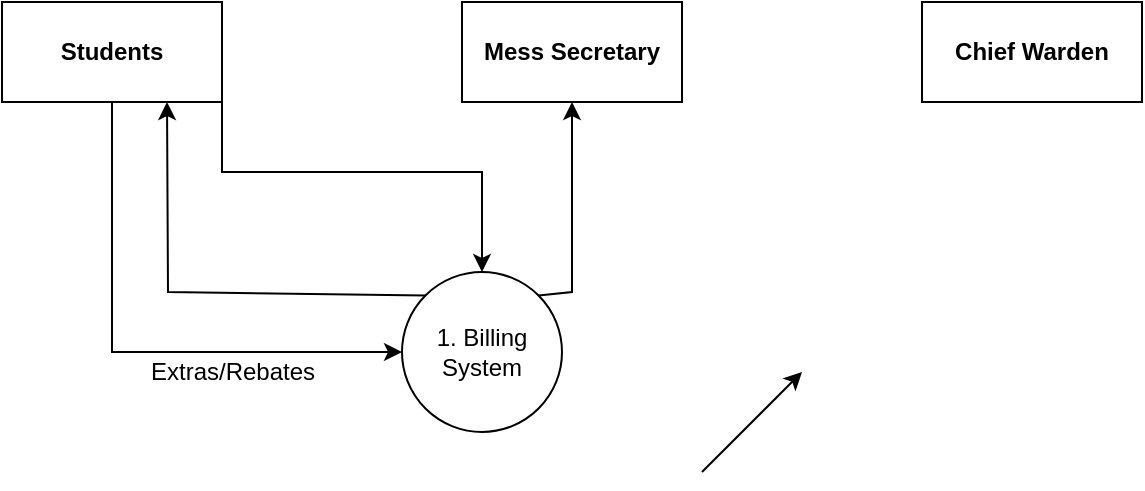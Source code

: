 <mxfile version="18.1.3" type="github">
  <diagram id="C5RBs43oDa-KdzZeNtuy" name="Page-1">
    <mxGraphModel dx="1060" dy="563" grid="1" gridSize="10" guides="1" tooltips="1" connect="1" arrows="1" fold="1" page="1" pageScale="1" pageWidth="827" pageHeight="1169" math="0" shadow="0">
      <root>
        <mxCell id="WIyWlLk6GJQsqaUBKTNV-0" />
        <mxCell id="WIyWlLk6GJQsqaUBKTNV-1" parent="WIyWlLk6GJQsqaUBKTNV-0" />
        <mxCell id="BfKTVqbURA2rW4PKzyzV-0" value="Students" style="rounded=0;whiteSpace=wrap;html=1;fontStyle=1" vertex="1" parent="WIyWlLk6GJQsqaUBKTNV-1">
          <mxGeometry x="40" y="25" width="110" height="50" as="geometry" />
        </mxCell>
        <mxCell id="BfKTVqbURA2rW4PKzyzV-3" value="&lt;b&gt;Mess Secretary&lt;/b&gt;" style="rounded=0;whiteSpace=wrap;html=1;" vertex="1" parent="WIyWlLk6GJQsqaUBKTNV-1">
          <mxGeometry x="270" y="25" width="110" height="50" as="geometry" />
        </mxCell>
        <mxCell id="BfKTVqbURA2rW4PKzyzV-4" value="&lt;b&gt;Chief Warden&lt;/b&gt;" style="rounded=0;whiteSpace=wrap;html=1;" vertex="1" parent="WIyWlLk6GJQsqaUBKTNV-1">
          <mxGeometry x="500" y="25" width="110" height="50" as="geometry" />
        </mxCell>
        <mxCell id="BfKTVqbURA2rW4PKzyzV-5" value="1. Billing System" style="ellipse;whiteSpace=wrap;html=1;aspect=fixed;" vertex="1" parent="WIyWlLk6GJQsqaUBKTNV-1">
          <mxGeometry x="240" y="160" width="80" height="80" as="geometry" />
        </mxCell>
        <mxCell id="BfKTVqbURA2rW4PKzyzV-6" value="" style="endArrow=classic;html=1;rounded=0;exitX=0.5;exitY=1;exitDx=0;exitDy=0;" edge="1" parent="WIyWlLk6GJQsqaUBKTNV-1" source="BfKTVqbURA2rW4PKzyzV-0">
          <mxGeometry width="50" height="50" relative="1" as="geometry">
            <mxPoint x="390" y="270" as="sourcePoint" />
            <mxPoint x="240" y="200" as="targetPoint" />
            <Array as="points">
              <mxPoint x="95" y="200" />
            </Array>
          </mxGeometry>
        </mxCell>
        <mxCell id="BfKTVqbURA2rW4PKzyzV-8" value="" style="endArrow=classic;html=1;rounded=0;entryX=0.75;entryY=1;entryDx=0;entryDy=0;exitX=0;exitY=0;exitDx=0;exitDy=0;" edge="1" parent="WIyWlLk6GJQsqaUBKTNV-1" source="BfKTVqbURA2rW4PKzyzV-5" target="BfKTVqbURA2rW4PKzyzV-0">
          <mxGeometry width="50" height="50" relative="1" as="geometry">
            <mxPoint x="230" y="170" as="sourcePoint" />
            <mxPoint x="440" y="210" as="targetPoint" />
            <Array as="points">
              <mxPoint x="123" y="170" />
            </Array>
          </mxGeometry>
        </mxCell>
        <mxCell id="BfKTVqbURA2rW4PKzyzV-9" value="" style="endArrow=classic;html=1;rounded=0;exitX=1;exitY=1;exitDx=0;exitDy=0;entryX=0.5;entryY=0;entryDx=0;entryDy=0;" edge="1" parent="WIyWlLk6GJQsqaUBKTNV-1" source="BfKTVqbURA2rW4PKzyzV-0" target="BfKTVqbURA2rW4PKzyzV-5">
          <mxGeometry width="50" height="50" relative="1" as="geometry">
            <mxPoint x="390" y="260" as="sourcePoint" />
            <mxPoint x="150" y="150" as="targetPoint" />
            <Array as="points">
              <mxPoint x="150" y="110" />
              <mxPoint x="280" y="110" />
            </Array>
          </mxGeometry>
        </mxCell>
        <mxCell id="BfKTVqbURA2rW4PKzyzV-10" value="" style="endArrow=classic;html=1;rounded=0;entryX=0.5;entryY=1;entryDx=0;entryDy=0;exitX=1;exitY=0;exitDx=0;exitDy=0;" edge="1" parent="WIyWlLk6GJQsqaUBKTNV-1" source="BfKTVqbURA2rW4PKzyzV-5" target="BfKTVqbURA2rW4PKzyzV-3">
          <mxGeometry width="50" height="50" relative="1" as="geometry">
            <mxPoint x="330" y="180" as="sourcePoint" />
            <mxPoint x="440" y="210" as="targetPoint" />
            <Array as="points">
              <mxPoint x="325" y="170" />
            </Array>
          </mxGeometry>
        </mxCell>
        <mxCell id="BfKTVqbURA2rW4PKzyzV-11" value="" style="endArrow=classic;html=1;rounded=0;" edge="1" parent="WIyWlLk6GJQsqaUBKTNV-1">
          <mxGeometry width="50" height="50" relative="1" as="geometry">
            <mxPoint x="390" y="260" as="sourcePoint" />
            <mxPoint x="440" y="210" as="targetPoint" />
          </mxGeometry>
        </mxCell>
        <mxCell id="BfKTVqbURA2rW4PKzyzV-12" value="Extras/Rebates" style="text;html=1;align=center;verticalAlign=middle;resizable=0;points=[];autosize=1;strokeColor=none;fillColor=none;" vertex="1" parent="WIyWlLk6GJQsqaUBKTNV-1">
          <mxGeometry x="110" y="200" width="90" height="20" as="geometry" />
        </mxCell>
      </root>
    </mxGraphModel>
  </diagram>
</mxfile>
